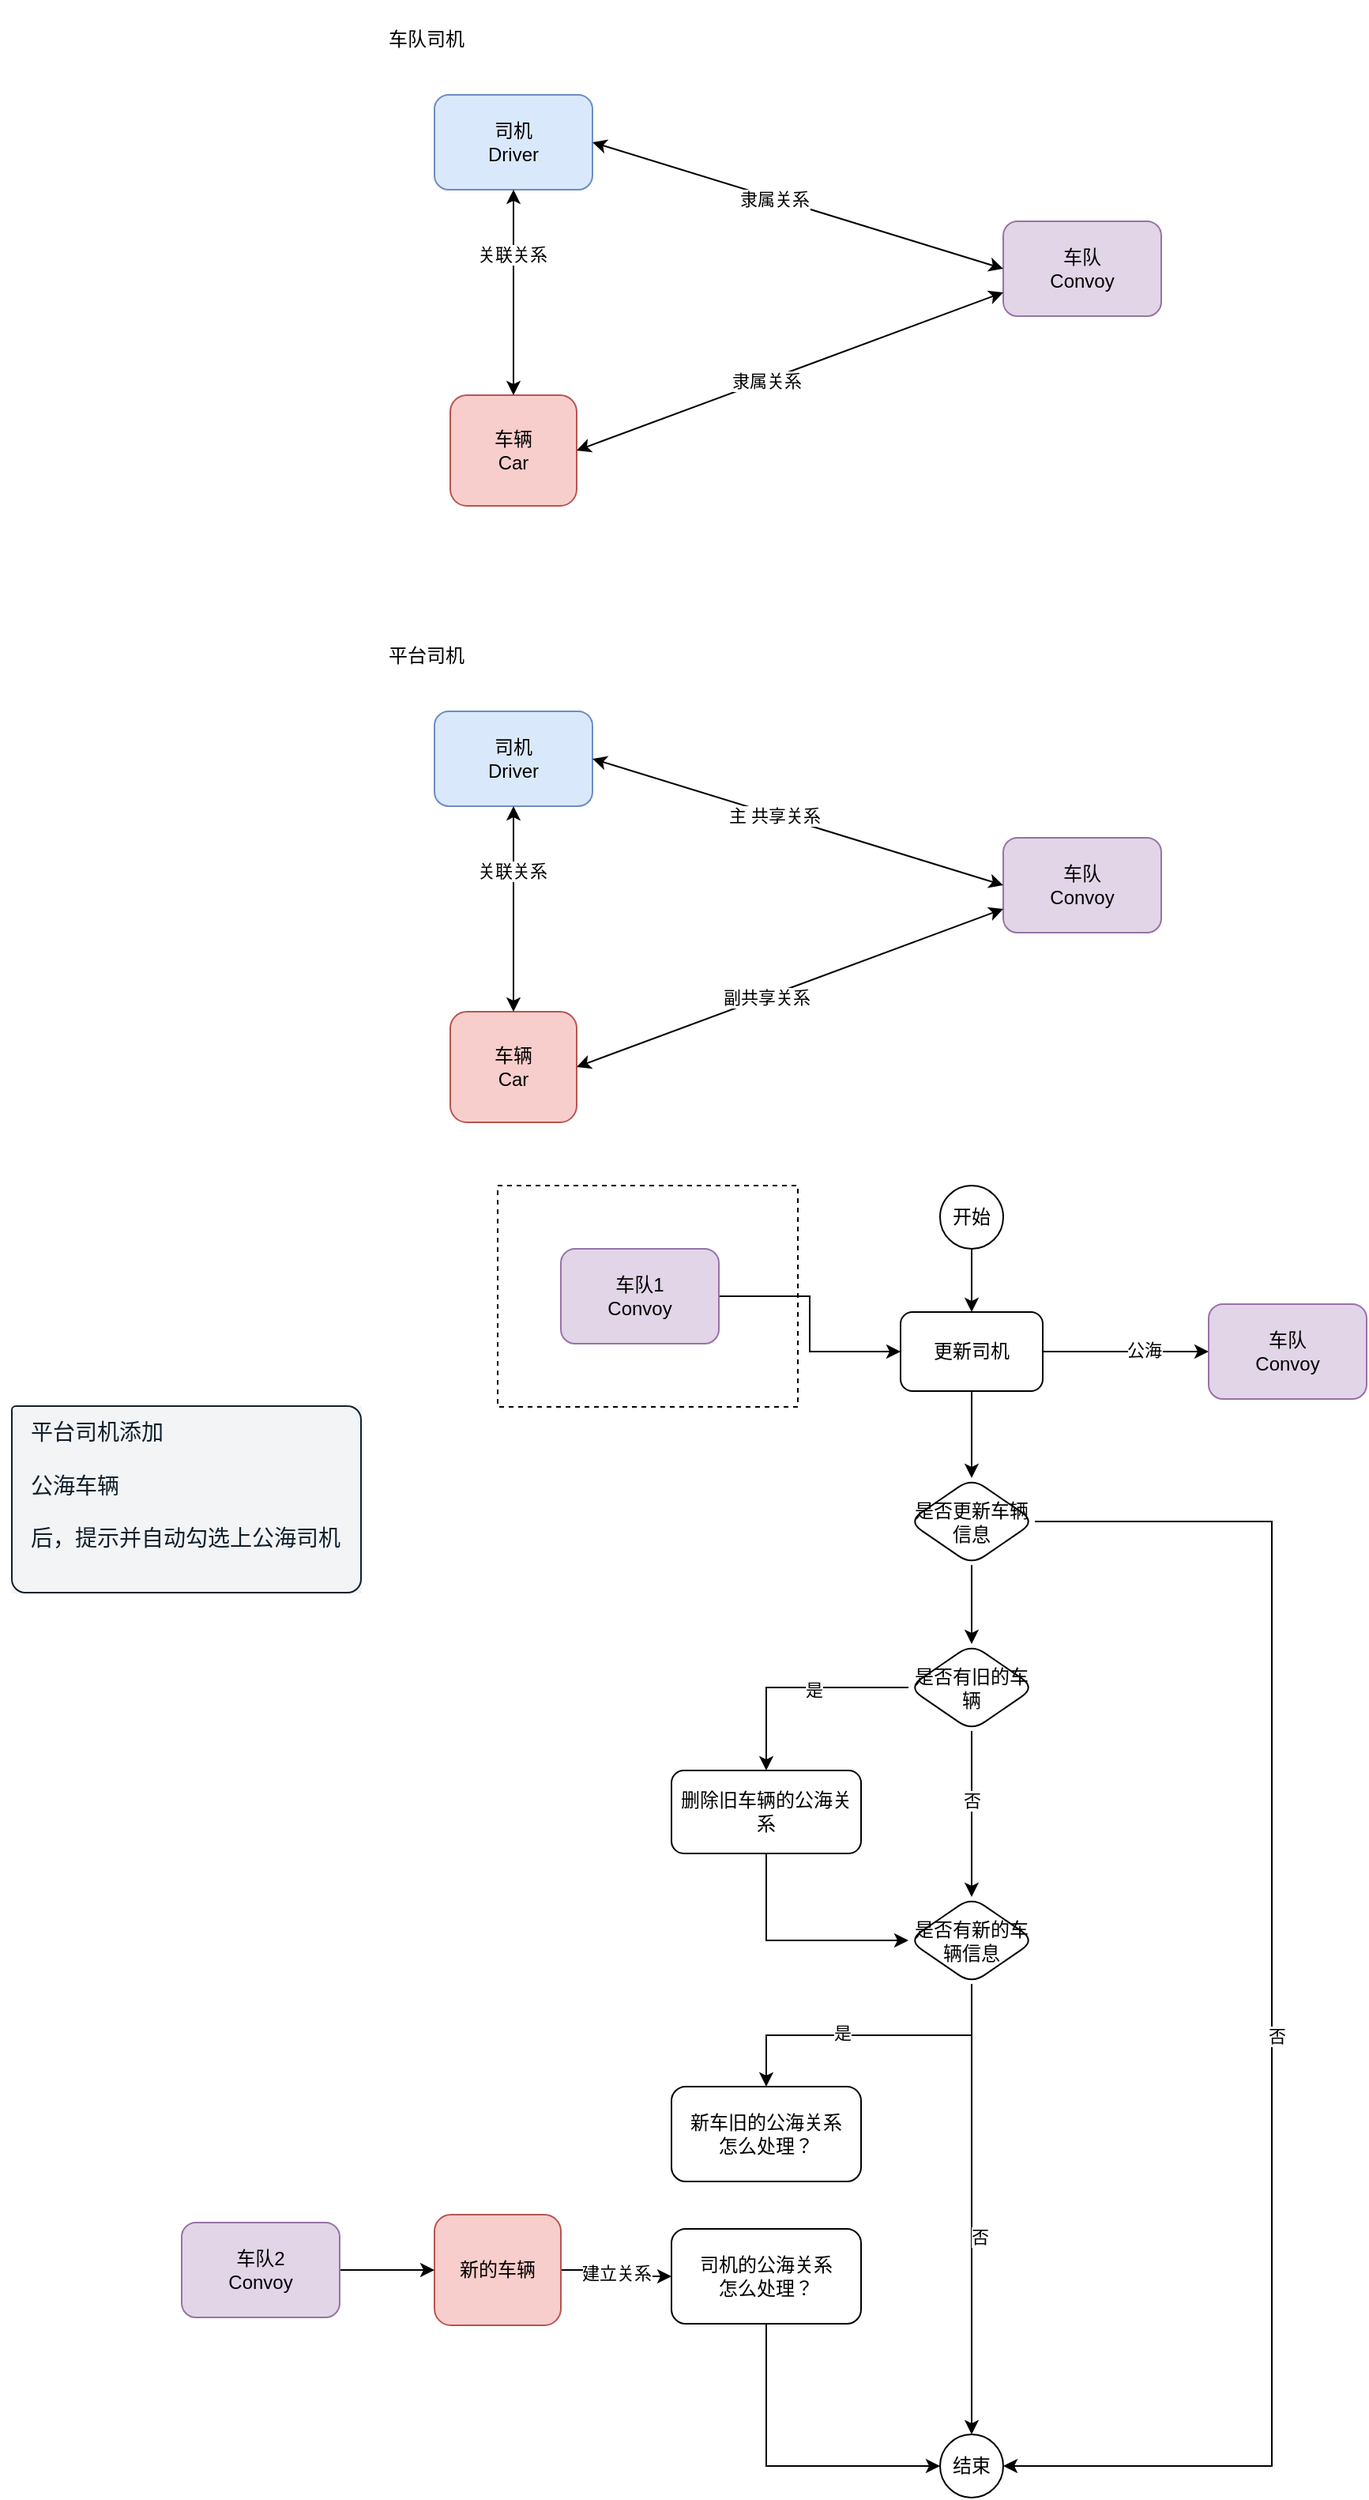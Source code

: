 <mxfile version="14.2.7" type="github">
  <diagram id="2kbX1E1XRLJPokDe4Fhj" name="第 1 页">
    <mxGraphModel dx="2446" dy="1062" grid="1" gridSize="10" guides="1" tooltips="1" connect="1" arrows="1" fold="1" page="1" pageScale="1" pageWidth="827" pageHeight="1169" math="0" shadow="0">
      <root>
        <mxCell id="0" />
        <mxCell id="1" parent="0" />
        <mxCell id="m8hh6OS_aODhGldMMyQQ-11" value="" style="rounded=0;whiteSpace=wrap;html=1;dashed=1;" vertex="1" parent="1">
          <mxGeometry x="150" y="860" width="190" height="140" as="geometry" />
        </mxCell>
        <mxCell id="YYjRhVhqArYzpzuxB-8n-1" value="司机&lt;br&gt;Driver" style="rounded=1;whiteSpace=wrap;html=1;fillColor=#dae8fc;strokeColor=#6c8ebf;" parent="1" vertex="1">
          <mxGeometry x="110" y="170" width="100" height="60" as="geometry" />
        </mxCell>
        <mxCell id="YYjRhVhqArYzpzuxB-8n-2" value="车队&lt;br&gt;Convoy" style="rounded=1;whiteSpace=wrap;html=1;fillColor=#e1d5e7;strokeColor=#9673a6;" parent="1" vertex="1">
          <mxGeometry x="470" y="250" width="100" height="60" as="geometry" />
        </mxCell>
        <mxCell id="YYjRhVhqArYzpzuxB-8n-3" value="车辆&lt;br&gt;Car" style="rounded=1;whiteSpace=wrap;html=1;fillColor=#f8cecc;strokeColor=#b85450;" parent="1" vertex="1">
          <mxGeometry x="120" y="360" width="80" height="70" as="geometry" />
        </mxCell>
        <mxCell id="YYjRhVhqArYzpzuxB-8n-4" value="" style="endArrow=classic;startArrow=classic;html=1;entryX=0;entryY=0.5;entryDx=0;entryDy=0;" parent="1" target="YYjRhVhqArYzpzuxB-8n-2" edge="1">
          <mxGeometry width="50" height="50" relative="1" as="geometry">
            <mxPoint x="210" y="200" as="sourcePoint" />
            <mxPoint x="260" y="150" as="targetPoint" />
          </mxGeometry>
        </mxCell>
        <mxCell id="YYjRhVhqArYzpzuxB-8n-5" value="隶属关系" style="edgeLabel;html=1;align=center;verticalAlign=middle;resizable=0;points=[];" parent="YYjRhVhqArYzpzuxB-8n-4" vertex="1" connectable="0">
          <mxGeometry x="-0.115" relative="1" as="geometry">
            <mxPoint as="offset" />
          </mxGeometry>
        </mxCell>
        <mxCell id="YYjRhVhqArYzpzuxB-8n-6" value="" style="endArrow=classic;startArrow=classic;html=1;entryX=0;entryY=0.75;entryDx=0;entryDy=0;exitX=1;exitY=0.5;exitDx=0;exitDy=0;" parent="1" source="YYjRhVhqArYzpzuxB-8n-3" target="YYjRhVhqArYzpzuxB-8n-2" edge="1">
          <mxGeometry width="50" height="50" relative="1" as="geometry">
            <mxPoint x="360" y="490" as="sourcePoint" />
            <mxPoint x="690" y="530" as="targetPoint" />
          </mxGeometry>
        </mxCell>
        <mxCell id="YYjRhVhqArYzpzuxB-8n-7" value="隶属关系" style="edgeLabel;html=1;align=center;verticalAlign=middle;resizable=0;points=[];" parent="YYjRhVhqArYzpzuxB-8n-6" vertex="1" connectable="0">
          <mxGeometry x="-0.115" relative="1" as="geometry">
            <mxPoint as="offset" />
          </mxGeometry>
        </mxCell>
        <mxCell id="YYjRhVhqArYzpzuxB-8n-8" value="" style="endArrow=classic;startArrow=classic;html=1;exitX=0.5;exitY=1;exitDx=0;exitDy=0;entryX=0.5;entryY=0;entryDx=0;entryDy=0;" parent="1" source="YYjRhVhqArYzpzuxB-8n-1" target="YYjRhVhqArYzpzuxB-8n-3" edge="1">
          <mxGeometry width="50" height="50" relative="1" as="geometry">
            <mxPoint x="230" y="540" as="sourcePoint" />
            <mxPoint x="280" y="490" as="targetPoint" />
          </mxGeometry>
        </mxCell>
        <mxCell id="YYjRhVhqArYzpzuxB-8n-9" value="关联关系" style="edgeLabel;html=1;align=center;verticalAlign=middle;resizable=0;points=[];" parent="YYjRhVhqArYzpzuxB-8n-8" vertex="1" connectable="0">
          <mxGeometry x="-0.354" y="-1" relative="1" as="geometry">
            <mxPoint y="-1" as="offset" />
          </mxGeometry>
        </mxCell>
        <mxCell id="YYjRhVhqArYzpzuxB-8n-11" value="车队司机" style="text;html=1;strokeColor=none;fillColor=none;align=center;verticalAlign=middle;whiteSpace=wrap;rounded=0;" parent="1" vertex="1">
          <mxGeometry x="70" y="110" width="70" height="50" as="geometry" />
        </mxCell>
        <mxCell id="YYjRhVhqArYzpzuxB-8n-24" value="司机&lt;br&gt;Driver" style="rounded=1;whiteSpace=wrap;html=1;fillColor=#dae8fc;strokeColor=#6c8ebf;" parent="1" vertex="1">
          <mxGeometry x="110" y="560" width="100" height="60" as="geometry" />
        </mxCell>
        <mxCell id="YYjRhVhqArYzpzuxB-8n-25" value="车队&lt;br&gt;Convoy" style="rounded=1;whiteSpace=wrap;html=1;fillColor=#e1d5e7;strokeColor=#9673a6;" parent="1" vertex="1">
          <mxGeometry x="470" y="640" width="100" height="60" as="geometry" />
        </mxCell>
        <mxCell id="YYjRhVhqArYzpzuxB-8n-26" value="车辆&lt;br&gt;Car" style="rounded=1;whiteSpace=wrap;html=1;fillColor=#f8cecc;strokeColor=#b85450;" parent="1" vertex="1">
          <mxGeometry x="120" y="750" width="80" height="70" as="geometry" />
        </mxCell>
        <mxCell id="YYjRhVhqArYzpzuxB-8n-27" value="" style="endArrow=classic;startArrow=classic;html=1;entryX=0;entryY=0.5;entryDx=0;entryDy=0;" parent="1" target="YYjRhVhqArYzpzuxB-8n-25" edge="1">
          <mxGeometry width="50" height="50" relative="1" as="geometry">
            <mxPoint x="210" y="590" as="sourcePoint" />
            <mxPoint x="260" y="540" as="targetPoint" />
          </mxGeometry>
        </mxCell>
        <mxCell id="YYjRhVhqArYzpzuxB-8n-28" value="主 共享关系" style="edgeLabel;html=1;align=center;verticalAlign=middle;resizable=0;points=[];" parent="YYjRhVhqArYzpzuxB-8n-27" vertex="1" connectable="0">
          <mxGeometry x="-0.115" relative="1" as="geometry">
            <mxPoint as="offset" />
          </mxGeometry>
        </mxCell>
        <mxCell id="YYjRhVhqArYzpzuxB-8n-29" value="" style="endArrow=classic;startArrow=classic;html=1;entryX=0;entryY=0.75;entryDx=0;entryDy=0;exitX=1;exitY=0.5;exitDx=0;exitDy=0;" parent="1" source="YYjRhVhqArYzpzuxB-8n-26" target="YYjRhVhqArYzpzuxB-8n-25" edge="1">
          <mxGeometry width="50" height="50" relative="1" as="geometry">
            <mxPoint x="360" y="880" as="sourcePoint" />
            <mxPoint x="690" y="920" as="targetPoint" />
          </mxGeometry>
        </mxCell>
        <mxCell id="YYjRhVhqArYzpzuxB-8n-30" value="副共享关系" style="edgeLabel;html=1;align=center;verticalAlign=middle;resizable=0;points=[];" parent="YYjRhVhqArYzpzuxB-8n-29" vertex="1" connectable="0">
          <mxGeometry x="-0.115" relative="1" as="geometry">
            <mxPoint as="offset" />
          </mxGeometry>
        </mxCell>
        <mxCell id="YYjRhVhqArYzpzuxB-8n-31" value="" style="endArrow=classic;startArrow=classic;html=1;exitX=0.5;exitY=1;exitDx=0;exitDy=0;entryX=0.5;entryY=0;entryDx=0;entryDy=0;" parent="1" source="YYjRhVhqArYzpzuxB-8n-24" target="YYjRhVhqArYzpzuxB-8n-26" edge="1">
          <mxGeometry width="50" height="50" relative="1" as="geometry">
            <mxPoint x="230" y="930" as="sourcePoint" />
            <mxPoint x="280" y="880" as="targetPoint" />
          </mxGeometry>
        </mxCell>
        <mxCell id="YYjRhVhqArYzpzuxB-8n-32" value="关联关系" style="edgeLabel;html=1;align=center;verticalAlign=middle;resizable=0;points=[];" parent="YYjRhVhqArYzpzuxB-8n-31" vertex="1" connectable="0">
          <mxGeometry x="-0.354" y="-1" relative="1" as="geometry">
            <mxPoint y="-1" as="offset" />
          </mxGeometry>
        </mxCell>
        <mxCell id="YYjRhVhqArYzpzuxB-8n-33" value="平台司机" style="text;html=1;strokeColor=none;fillColor=none;align=center;verticalAlign=middle;whiteSpace=wrap;rounded=0;" parent="1" vertex="1">
          <mxGeometry x="70" y="500" width="70" height="50" as="geometry" />
        </mxCell>
        <mxCell id="YYjRhVhqArYzpzuxB-8n-37" value="" style="edgeStyle=orthogonalEdgeStyle;rounded=0;orthogonalLoop=1;jettySize=auto;html=1;" parent="1" source="YYjRhVhqArYzpzuxB-8n-34" target="YYjRhVhqArYzpzuxB-8n-36" edge="1">
          <mxGeometry relative="1" as="geometry" />
        </mxCell>
        <mxCell id="m8hh6OS_aODhGldMMyQQ-2" style="edgeStyle=orthogonalEdgeStyle;rounded=0;orthogonalLoop=1;jettySize=auto;html=1;exitX=1;exitY=0.5;exitDx=0;exitDy=0;entryX=0;entryY=0.5;entryDx=0;entryDy=0;" edge="1" parent="1" source="YYjRhVhqArYzpzuxB-8n-34" target="m8hh6OS_aODhGldMMyQQ-1">
          <mxGeometry relative="1" as="geometry" />
        </mxCell>
        <mxCell id="m8hh6OS_aODhGldMMyQQ-3" value="公海" style="edgeLabel;html=1;align=center;verticalAlign=middle;resizable=0;points=[];" vertex="1" connectable="0" parent="m8hh6OS_aODhGldMMyQQ-2">
          <mxGeometry x="0.219" y="1" relative="1" as="geometry">
            <mxPoint as="offset" />
          </mxGeometry>
        </mxCell>
        <mxCell id="YYjRhVhqArYzpzuxB-8n-34" value="更新司机" style="rounded=1;whiteSpace=wrap;html=1;" parent="1" vertex="1">
          <mxGeometry x="405" y="940" width="90" height="50" as="geometry" />
        </mxCell>
        <mxCell id="YYjRhVhqArYzpzuxB-8n-48" style="edgeStyle=orthogonalEdgeStyle;rounded=0;orthogonalLoop=1;jettySize=auto;html=1;entryX=0.5;entryY=0;entryDx=0;entryDy=0;" parent="1" source="YYjRhVhqArYzpzuxB-8n-35" target="YYjRhVhqArYzpzuxB-8n-34" edge="1">
          <mxGeometry relative="1" as="geometry" />
        </mxCell>
        <mxCell id="YYjRhVhqArYzpzuxB-8n-35" value="开始" style="ellipse;whiteSpace=wrap;html=1;aspect=fixed;" parent="1" vertex="1">
          <mxGeometry x="430" y="860" width="40" height="40" as="geometry" />
        </mxCell>
        <mxCell id="YYjRhVhqArYzpzuxB-8n-47" value="" style="edgeStyle=orthogonalEdgeStyle;rounded=0;orthogonalLoop=1;jettySize=auto;html=1;" parent="1" source="YYjRhVhqArYzpzuxB-8n-36" target="YYjRhVhqArYzpzuxB-8n-46" edge="1">
          <mxGeometry relative="1" as="geometry" />
        </mxCell>
        <mxCell id="YYjRhVhqArYzpzuxB-8n-60" style="edgeStyle=orthogonalEdgeStyle;rounded=0;orthogonalLoop=1;jettySize=auto;html=1;exitX=1;exitY=0.5;exitDx=0;exitDy=0;entryX=1;entryY=0.5;entryDx=0;entryDy=0;" parent="1" source="YYjRhVhqArYzpzuxB-8n-36" target="YYjRhVhqArYzpzuxB-8n-38" edge="1">
          <mxGeometry relative="1" as="geometry">
            <Array as="points">
              <mxPoint x="640" y="1073" />
              <mxPoint x="640" y="1670" />
            </Array>
          </mxGeometry>
        </mxCell>
        <mxCell id="YYjRhVhqArYzpzuxB-8n-61" value="否" style="edgeLabel;html=1;align=center;verticalAlign=middle;resizable=0;points=[];" parent="YYjRhVhqArYzpzuxB-8n-60" vertex="1" connectable="0">
          <mxGeometry x="0.035" y="3" relative="1" as="geometry">
            <mxPoint as="offset" />
          </mxGeometry>
        </mxCell>
        <mxCell id="YYjRhVhqArYzpzuxB-8n-36" value="是否更新车辆信息" style="rhombus;whiteSpace=wrap;html=1;rounded=1;" parent="1" vertex="1">
          <mxGeometry x="410" y="1045" width="80" height="55" as="geometry" />
        </mxCell>
        <mxCell id="YYjRhVhqArYzpzuxB-8n-38" value="结束" style="ellipse;whiteSpace=wrap;html=1;aspect=fixed;" parent="1" vertex="1">
          <mxGeometry x="430" y="1650" width="40" height="40" as="geometry" />
        </mxCell>
        <mxCell id="YYjRhVhqArYzpzuxB-8n-54" style="edgeStyle=orthogonalEdgeStyle;rounded=0;orthogonalLoop=1;jettySize=auto;html=1;exitX=0.5;exitY=1;exitDx=0;exitDy=0;entryX=0;entryY=0.5;entryDx=0;entryDy=0;" parent="1" source="YYjRhVhqArYzpzuxB-8n-41" target="YYjRhVhqArYzpzuxB-8n-49" edge="1">
          <mxGeometry relative="1" as="geometry" />
        </mxCell>
        <mxCell id="YYjRhVhqArYzpzuxB-8n-41" value="删除旧车辆的公海关系" style="whiteSpace=wrap;html=1;rounded=1;" parent="1" vertex="1">
          <mxGeometry x="260" y="1230" width="120" height="52.5" as="geometry" />
        </mxCell>
        <mxCell id="YYjRhVhqArYzpzuxB-8n-44" value="新车旧的公海关系&lt;br&gt;怎么处理？" style="whiteSpace=wrap;html=1;rounded=1;" parent="1" vertex="1">
          <mxGeometry x="260" y="1430" width="120" height="60" as="geometry" />
        </mxCell>
        <mxCell id="YYjRhVhqArYzpzuxB-8n-50" style="edgeStyle=orthogonalEdgeStyle;rounded=0;orthogonalLoop=1;jettySize=auto;html=1;exitX=0.5;exitY=1;exitDx=0;exitDy=0;entryX=0.5;entryY=0;entryDx=0;entryDy=0;" parent="1" source="YYjRhVhqArYzpzuxB-8n-46" target="YYjRhVhqArYzpzuxB-8n-49" edge="1">
          <mxGeometry relative="1" as="geometry" />
        </mxCell>
        <mxCell id="YYjRhVhqArYzpzuxB-8n-51" value="否" style="edgeLabel;html=1;align=center;verticalAlign=middle;resizable=0;points=[];" parent="YYjRhVhqArYzpzuxB-8n-50" vertex="1" connectable="0">
          <mxGeometry x="-0.176" relative="1" as="geometry">
            <mxPoint as="offset" />
          </mxGeometry>
        </mxCell>
        <mxCell id="YYjRhVhqArYzpzuxB-8n-52" style="edgeStyle=orthogonalEdgeStyle;rounded=0;orthogonalLoop=1;jettySize=auto;html=1;exitX=0;exitY=0.5;exitDx=0;exitDy=0;entryX=0.5;entryY=0;entryDx=0;entryDy=0;" parent="1" source="YYjRhVhqArYzpzuxB-8n-46" target="YYjRhVhqArYzpzuxB-8n-41" edge="1">
          <mxGeometry relative="1" as="geometry" />
        </mxCell>
        <mxCell id="YYjRhVhqArYzpzuxB-8n-53" value="是" style="edgeLabel;html=1;align=center;verticalAlign=middle;resizable=0;points=[];" parent="YYjRhVhqArYzpzuxB-8n-52" vertex="1" connectable="0">
          <mxGeometry x="-0.158" y="1" relative="1" as="geometry">
            <mxPoint as="offset" />
          </mxGeometry>
        </mxCell>
        <mxCell id="YYjRhVhqArYzpzuxB-8n-46" value="是否有旧的车辆" style="rhombus;whiteSpace=wrap;html=1;rounded=1;" parent="1" vertex="1">
          <mxGeometry x="410" y="1150" width="80" height="55" as="geometry" />
        </mxCell>
        <mxCell id="YYjRhVhqArYzpzuxB-8n-56" style="edgeStyle=orthogonalEdgeStyle;rounded=0;orthogonalLoop=1;jettySize=auto;html=1;exitX=0.5;exitY=1;exitDx=0;exitDy=0;entryX=0.5;entryY=0;entryDx=0;entryDy=0;" parent="1" source="YYjRhVhqArYzpzuxB-8n-49" target="YYjRhVhqArYzpzuxB-8n-44" edge="1">
          <mxGeometry relative="1" as="geometry" />
        </mxCell>
        <mxCell id="YYjRhVhqArYzpzuxB-8n-57" value="是" style="edgeLabel;html=1;align=center;verticalAlign=middle;resizable=0;points=[];" parent="YYjRhVhqArYzpzuxB-8n-56" vertex="1" connectable="0">
          <mxGeometry x="0.164" y="-2" relative="1" as="geometry">
            <mxPoint x="-1" as="offset" />
          </mxGeometry>
        </mxCell>
        <mxCell id="YYjRhVhqArYzpzuxB-8n-58" style="edgeStyle=orthogonalEdgeStyle;rounded=0;orthogonalLoop=1;jettySize=auto;html=1;exitX=0.5;exitY=1;exitDx=0;exitDy=0;" parent="1" source="YYjRhVhqArYzpzuxB-8n-49" edge="1">
          <mxGeometry relative="1" as="geometry">
            <mxPoint x="450" y="1650" as="targetPoint" />
          </mxGeometry>
        </mxCell>
        <mxCell id="YYjRhVhqArYzpzuxB-8n-59" value="否" style="edgeLabel;html=1;align=center;verticalAlign=middle;resizable=0;points=[];" parent="YYjRhVhqArYzpzuxB-8n-58" vertex="1" connectable="0">
          <mxGeometry x="0.124" y="4" relative="1" as="geometry">
            <mxPoint as="offset" />
          </mxGeometry>
        </mxCell>
        <mxCell id="YYjRhVhqArYzpzuxB-8n-49" value="是否有新的车辆信息" style="rhombus;whiteSpace=wrap;html=1;rounded=1;" parent="1" vertex="1">
          <mxGeometry x="410" y="1310" width="80" height="55" as="geometry" />
        </mxCell>
        <mxCell id="YYjRhVhqArYzpzuxB-8n-62" style="edgeStyle=orthogonalEdgeStyle;rounded=0;orthogonalLoop=1;jettySize=auto;html=1;exitX=0.5;exitY=1;exitDx=0;exitDy=0;entryX=0;entryY=0.5;entryDx=0;entryDy=0;" parent="1" source="YYjRhVhqArYzpzuxB-8n-55" target="YYjRhVhqArYzpzuxB-8n-38" edge="1">
          <mxGeometry relative="1" as="geometry" />
        </mxCell>
        <mxCell id="YYjRhVhqArYzpzuxB-8n-55" value="司机的公海关系&lt;br&gt;怎么处理？" style="whiteSpace=wrap;html=1;rounded=1;" parent="1" vertex="1">
          <mxGeometry x="260" y="1520" width="120" height="60" as="geometry" />
        </mxCell>
        <mxCell id="m8hh6OS_aODhGldMMyQQ-1" value="车队&lt;br&gt;Convoy" style="rounded=1;whiteSpace=wrap;html=1;fillColor=#e1d5e7;strokeColor=#9673a6;" vertex="1" parent="1">
          <mxGeometry x="600" y="935" width="100" height="60" as="geometry" />
        </mxCell>
        <mxCell id="m8hh6OS_aODhGldMMyQQ-4" value="&lt;div class=&quot;msg-content scaleable&quot; style=&quot;box-sizing: border-box ; margin: 0px ; padding: 0px ; overflow-wrap: break-word ; position: relative ; max-width: 640px ; min-width: 10px ; color: rgb(17 , 31 , 44) ; font-family: , , &amp;#34;pingfang sc&amp;#34; , &amp;#34;hiragino sans gb&amp;#34; , &amp;#34;segoe ui&amp;#34; , , &amp;#34;roboto&amp;#34; , &amp;#34;droid sans&amp;#34; , &amp;#34;helvetica neue&amp;#34; , sans-serif ; font-size: 14px ; text-align: left ; background-color: rgb(242 , 244 , 245)&quot;&gt;&lt;div class=&quot;msg-text normal-text text-msg-over-hidden&quot; style=&quot;box-sizing: border-box ; margin: 0px ; padding: 8px 12px ; border-radius: 3px 9px 9px ; border: 1px solid ; overflow: hidden&quot;&gt;&lt;div class=&quot;origin-content&quot; style=&quot;box-sizing: border-box ; margin: 0px ; padding: 0px&quot;&gt;平台司机添加&lt;/div&gt;&lt;div class=&quot;origin-content&quot; style=&quot;box-sizing: border-box ; margin: 0px ; padding: 0px&quot;&gt;&lt;br&gt;&lt;/div&gt;&lt;div class=&quot;origin-content&quot; style=&quot;box-sizing: border-box ; margin: 0px ; padding: 0px&quot;&gt;公海车辆&lt;/div&gt;&lt;div class=&quot;origin-content&quot; style=&quot;box-sizing: border-box ; margin: 0px ; padding: 0px&quot;&gt;&lt;br&gt;&lt;/div&gt;&lt;div class=&quot;origin-content&quot; style=&quot;box-sizing: border-box ; margin: 0px ; padding: 0px&quot;&gt;后，提示并自动勾选上公海司机&lt;/div&gt;&lt;div&gt;&lt;br&gt;&lt;/div&gt;&lt;div class=&quot;interaction-info&quot; style=&quot;box-sizing: border-box ; margin: 0px ; padding: 0px ; display: flex ; flex-direction: row ; align-items: center ; border-radius: 3px&quot;&gt;&lt;div class=&quot;interaction-info-wrap&quot; style=&quot;box-sizing: border-box ; margin: 0px ; padding: 0px ; display: flex&quot;&gt;&lt;/div&gt;&lt;/div&gt;&lt;/div&gt;&lt;/div&gt;&lt;div class=&quot;msg-operation &quot; style=&quot;box-sizing: border-box ; margin: 0px ; padding: 0px 4px ; display: flex ; flex-direction: row ; color: rgb(17 , 31 , 44) ; font-family: , , &amp;#34;pingfang sc&amp;#34; , &amp;#34;hiragino sans gb&amp;#34; , &amp;#34;segoe ui&amp;#34; , , &amp;#34;roboto&amp;#34; , &amp;#34;droid sans&amp;#34; , &amp;#34;helvetica neue&amp;#34; , sans-serif ; font-size: 14px ; text-align: left ; background-color: rgb(242 , 244 , 245)&quot;&gt;&lt;/div&gt;" style="text;html=1;strokeColor=none;fillColor=none;align=center;verticalAlign=middle;whiteSpace=wrap;rounded=0;" vertex="1" parent="1">
          <mxGeometry x="-165" y="1045" width="235" height="25" as="geometry" />
        </mxCell>
        <mxCell id="m8hh6OS_aODhGldMMyQQ-12" value="建立关系" style="edgeStyle=orthogonalEdgeStyle;rounded=0;orthogonalLoop=1;jettySize=auto;html=1;exitX=1;exitY=0.5;exitDx=0;exitDy=0;entryX=0;entryY=0.5;entryDx=0;entryDy=0;" edge="1" parent="1" source="m8hh6OS_aODhGldMMyQQ-6" target="YYjRhVhqArYzpzuxB-8n-55">
          <mxGeometry relative="1" as="geometry" />
        </mxCell>
        <mxCell id="m8hh6OS_aODhGldMMyQQ-6" value="新的车辆" style="rounded=1;whiteSpace=wrap;html=1;fillColor=#f8cecc;strokeColor=#b85450;" vertex="1" parent="1">
          <mxGeometry x="110" y="1511" width="80" height="70" as="geometry" />
        </mxCell>
        <mxCell id="m8hh6OS_aODhGldMMyQQ-10" style="edgeStyle=orthogonalEdgeStyle;rounded=0;orthogonalLoop=1;jettySize=auto;html=1;exitX=1;exitY=0.5;exitDx=0;exitDy=0;entryX=0;entryY=0.5;entryDx=0;entryDy=0;" edge="1" parent="1" source="m8hh6OS_aODhGldMMyQQ-7" target="m8hh6OS_aODhGldMMyQQ-6">
          <mxGeometry relative="1" as="geometry" />
        </mxCell>
        <mxCell id="m8hh6OS_aODhGldMMyQQ-7" value="车队2&lt;br&gt;Convoy" style="rounded=1;whiteSpace=wrap;html=1;fillColor=#e1d5e7;strokeColor=#9673a6;" vertex="1" parent="1">
          <mxGeometry x="-50" y="1516" width="100" height="60" as="geometry" />
        </mxCell>
        <mxCell id="m8hh6OS_aODhGldMMyQQ-9" style="edgeStyle=orthogonalEdgeStyle;rounded=0;orthogonalLoop=1;jettySize=auto;html=1;" edge="1" parent="1" source="m8hh6OS_aODhGldMMyQQ-8" target="YYjRhVhqArYzpzuxB-8n-34">
          <mxGeometry relative="1" as="geometry" />
        </mxCell>
        <mxCell id="m8hh6OS_aODhGldMMyQQ-8" value="车队1&lt;br&gt;Convoy" style="rounded=1;whiteSpace=wrap;html=1;fillColor=#e1d5e7;strokeColor=#9673a6;" vertex="1" parent="1">
          <mxGeometry x="190" y="900" width="100" height="60" as="geometry" />
        </mxCell>
      </root>
    </mxGraphModel>
  </diagram>
</mxfile>
